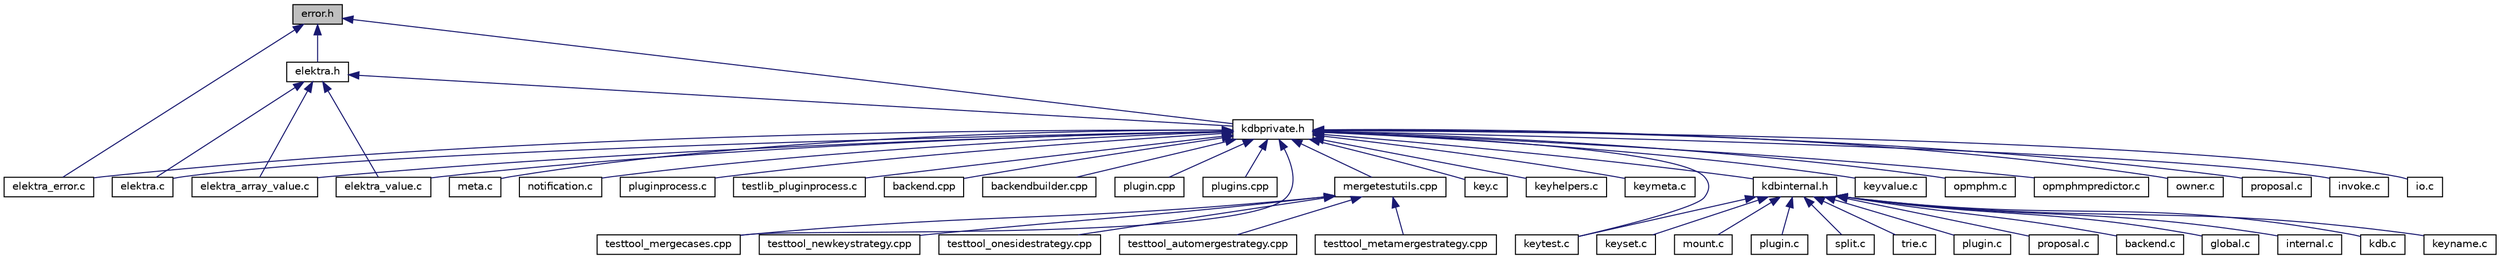 digraph "error.h"
{
 // LATEX_PDF_SIZE
  edge [fontname="Helvetica",fontsize="10",labelfontname="Helvetica",labelfontsize="10"];
  node [fontname="Helvetica",fontsize="10",shape=record];
  Node1 [label="error.h",height=0.2,width=0.4,color="black", fillcolor="grey75", style="filled", fontcolor="black",tooltip="Elektra error."];
  Node1 -> Node2 [dir="back",color="midnightblue",fontsize="10",style="solid"];
  Node2 [label="elektra_error.c",height=0.2,width=0.4,color="black", fillcolor="white", style="filled",URL="$elektra__error_8c.html",tooltip="Elektra error codes."];
  Node1 -> Node3 [dir="back",color="midnightblue",fontsize="10",style="solid"];
  Node3 [label="elektra.h",height=0.2,width=0.4,color="black", fillcolor="white", style="filled",URL="$elektra_8h.html",tooltip="Elektra High Level API."];
  Node3 -> Node4 [dir="back",color="midnightblue",fontsize="10",style="solid"];
  Node4 [label="elektra.c",height=0.2,width=0.4,color="black", fillcolor="white", style="filled",URL="$elektra_8c.html",tooltip="Elektra High Level API."];
  Node3 -> Node5 [dir="back",color="midnightblue",fontsize="10",style="solid"];
  Node5 [label="elektra_array_value.c",height=0.2,width=0.4,color="black", fillcolor="white", style="filled",URL="$elektra__array__value_8c.html",tooltip="Elektra High Level API."];
  Node3 -> Node6 [dir="back",color="midnightblue",fontsize="10",style="solid"];
  Node6 [label="elektra_value.c",height=0.2,width=0.4,color="black", fillcolor="white", style="filled",URL="$elektra__value_8c.html",tooltip="Elektra High Level API."];
  Node3 -> Node7 [dir="back",color="midnightblue",fontsize="10",style="solid"];
  Node7 [label="kdbprivate.h",height=0.2,width=0.4,color="black", fillcolor="white", style="filled",URL="$kdbprivate_8h.html",tooltip="Private declarations."];
  Node7 -> Node8 [dir="back",color="midnightblue",fontsize="10",style="solid"];
  Node8 [label="key.c",height=0.2,width=0.4,color="black", fillcolor="white", style="filled",URL="$key_8c.html",tooltip="Methods for Key manipulation."];
  Node7 -> Node9 [dir="back",color="midnightblue",fontsize="10",style="solid"];
  Node9 [label="keyhelpers.c",height=0.2,width=0.4,color="black", fillcolor="white", style="filled",URL="$keyhelpers_8c.html",tooltip="Helpers for key manipulation."];
  Node7 -> Node10 [dir="back",color="midnightblue",fontsize="10",style="solid"];
  Node10 [label="keymeta.c",height=0.2,width=0.4,color="black", fillcolor="white", style="filled",URL="$keymeta_8c.html",tooltip="Methods to do various operations on Key metadata."];
  Node7 -> Node11 [dir="back",color="midnightblue",fontsize="10",style="solid"];
  Node11 [label="keytest.c",height=0.2,width=0.4,color="black", fillcolor="white", style="filled",URL="$keytest_8c.html",tooltip="Methods for making tests."];
  Node7 -> Node12 [dir="back",color="midnightblue",fontsize="10",style="solid"];
  Node12 [label="keyvalue.c",height=0.2,width=0.4,color="black", fillcolor="white", style="filled",URL="$keyvalue_8c.html",tooltip="Methods for Key value manipulation."];
  Node7 -> Node13 [dir="back",color="midnightblue",fontsize="10",style="solid"];
  Node13 [label="opmphm.c",height=0.2,width=0.4,color="black", fillcolor="white", style="filled",URL="$opmphm_8c.html",tooltip="The Order Preserving Minimal Perfect Hash Map."];
  Node7 -> Node14 [dir="back",color="midnightblue",fontsize="10",style="solid"];
  Node14 [label="opmphmpredictor.c",height=0.2,width=0.4,color="black", fillcolor="white", style="filled",URL="$opmphmpredictor_8c.html",tooltip="The Order Preserving Minimal Perfect Hash Map Predictor."];
  Node7 -> Node15 [dir="back",color="midnightblue",fontsize="10",style="solid"];
  Node15 [label="owner.c",height=0.2,width=0.4,color="black", fillcolor="white", style="filled",URL="$owner_8c.html",tooltip="Obsolete owner methods."];
  Node7 -> Node16 [dir="back",color="midnightblue",fontsize="10",style="solid"];
  Node16 [label="proposal.c",height=0.2,width=0.4,color="black", fillcolor="white", style="filled",URL="$elektra_2proposal_8c.html",tooltip="Implementation of proposed API enhancements."];
  Node7 -> Node4 [dir="back",color="midnightblue",fontsize="10",style="solid"];
  Node7 -> Node5 [dir="back",color="midnightblue",fontsize="10",style="solid"];
  Node7 -> Node2 [dir="back",color="midnightblue",fontsize="10",style="solid"];
  Node7 -> Node6 [dir="back",color="midnightblue",fontsize="10",style="solid"];
  Node7 -> Node17 [dir="back",color="midnightblue",fontsize="10",style="solid"];
  Node17 [label="invoke.c",height=0.2,width=0.4,color="black", fillcolor="white", style="filled",URL="$invoke_8c.html",tooltip="Library for invoking exported plugin functions."];
  Node7 -> Node18 [dir="back",color="midnightblue",fontsize="10",style="solid"];
  Node18 [label="io.c",height=0.2,width=0.4,color="black", fillcolor="white", style="filled",URL="$io_8c.html",tooltip="Implementation of I/O functions as defined in kdbio.h."];
  Node7 -> Node19 [dir="back",color="midnightblue",fontsize="10",style="solid"];
  Node19 [label="meta.c",height=0.2,width=0.4,color="black", fillcolor="white", style="filled",URL="$meta_8c.html",tooltip="Methods for metadata manipulation."];
  Node7 -> Node20 [dir="back",color="midnightblue",fontsize="10",style="solid"];
  Node20 [label="notification.c",height=0.2,width=0.4,color="black", fillcolor="white", style="filled",URL="$notification_8c.html",tooltip="Implementation of notification functions as defined in kdbnotification.h."];
  Node7 -> Node21 [dir="back",color="midnightblue",fontsize="10",style="solid"];
  Node21 [label="pluginprocess.c",height=0.2,width=0.4,color="black", fillcolor="white", style="filled",URL="$pluginprocess_8c.html",tooltip="Source for the pluginprocess library."];
  Node7 -> Node22 [dir="back",color="midnightblue",fontsize="10",style="solid"];
  Node22 [label="testlib_pluginprocess.c",height=0.2,width=0.4,color="black", fillcolor="white", style="filled",URL="$testlib__pluginprocess_8c.html",tooltip="Tests for pluginprocess library."];
  Node7 -> Node23 [dir="back",color="midnightblue",fontsize="10",style="solid"];
  Node23 [label="backend.cpp",height=0.2,width=0.4,color="black", fillcolor="white", style="filled",URL="$src_2backend_8cpp.html",tooltip="Implementation of backend."];
  Node7 -> Node24 [dir="back",color="midnightblue",fontsize="10",style="solid"];
  Node24 [label="backendbuilder.cpp",height=0.2,width=0.4,color="black", fillcolor="white", style="filled",URL="$backendbuilder_8cpp.html",tooltip="Implementation of backend builder."];
  Node7 -> Node25 [dir="back",color="midnightblue",fontsize="10",style="solid"];
  Node25 [label="plugin.cpp",height=0.2,width=0.4,color="black", fillcolor="white", style="filled",URL="$plugin_8cpp.html",tooltip="Implementation of plugin."];
  Node7 -> Node26 [dir="back",color="midnightblue",fontsize="10",style="solid"];
  Node26 [label="plugins.cpp",height=0.2,width=0.4,color="black", fillcolor="white", style="filled",URL="$plugins_8cpp.html",tooltip="Implementation of set/get/error plugins."];
  Node7 -> Node27 [dir="back",color="midnightblue",fontsize="10",style="solid"];
  Node27 [label="mergetestutils.cpp",height=0.2,width=0.4,color="black", fillcolor="white", style="filled",URL="$mergetestutils_8cpp.html",tooltip="Implements a helper class for merge related tests."];
  Node27 -> Node28 [dir="back",color="midnightblue",fontsize="10",style="solid"];
  Node28 [label="testtool_automergestrategy.cpp",height=0.2,width=0.4,color="black", fillcolor="white", style="filled",URL="$testtool__automergestrategy_8cpp.html",tooltip="Tests for the AutoMergeStrategy."];
  Node27 -> Node29 [dir="back",color="midnightblue",fontsize="10",style="solid"];
  Node29 [label="testtool_mergecases.cpp",height=0.2,width=0.4,color="black", fillcolor="white", style="filled",URL="$testtool__mergecases_8cpp.html",tooltip="Tests for the ThreeWayMerge."];
  Node27 -> Node30 [dir="back",color="midnightblue",fontsize="10",style="solid"];
  Node30 [label="testtool_metamergestrategy.cpp",height=0.2,width=0.4,color="black", fillcolor="white", style="filled",URL="$testtool__metamergestrategy_8cpp.html",tooltip="Tests for the MetaMergeStrategy."];
  Node27 -> Node31 [dir="back",color="midnightblue",fontsize="10",style="solid"];
  Node31 [label="testtool_newkeystrategy.cpp",height=0.2,width=0.4,color="black", fillcolor="white", style="filled",URL="$testtool__newkeystrategy_8cpp.html",tooltip="Tests for the NewKeyStrategy."];
  Node27 -> Node32 [dir="back",color="midnightblue",fontsize="10",style="solid"];
  Node32 [label="testtool_onesidestrategy.cpp",height=0.2,width=0.4,color="black", fillcolor="white", style="filled",URL="$testtool__onesidestrategy_8cpp.html",tooltip="Tests for the OneSideStrategy."];
  Node7 -> Node29 [dir="back",color="midnightblue",fontsize="10",style="solid"];
  Node7 -> Node33 [dir="back",color="midnightblue",fontsize="10",style="solid"];
  Node33 [label="kdbinternal.h",height=0.2,width=0.4,color="black", fillcolor="white", style="filled",URL="$kdbinternal_8h.html",tooltip="Includes most internal header files."];
  Node33 -> Node34 [dir="back",color="midnightblue",fontsize="10",style="solid"];
  Node34 [label="backend.c",height=0.2,width=0.4,color="black", fillcolor="white", style="filled",URL="$backend_8c.html",tooltip="Everything related to a backend."];
  Node33 -> Node35 [dir="back",color="midnightblue",fontsize="10",style="solid"];
  Node35 [label="global.c",height=0.2,width=0.4,color="black", fillcolor="white", style="filled",URL="$global_8c.html",tooltip="Helpers for global plugins."];
  Node33 -> Node36 [dir="back",color="midnightblue",fontsize="10",style="solid"];
  Node36 [label="internal.c",height=0.2,width=0.4,color="black", fillcolor="white", style="filled",URL="$internal_8c.html",tooltip="Internal methods for Elektra."];
  Node33 -> Node37 [dir="back",color="midnightblue",fontsize="10",style="solid"];
  Node37 [label="kdb.c",height=0.2,width=0.4,color="black", fillcolor="white", style="filled",URL="$kdb_8c.html",tooltip="Low level functions for access the Key Database."];
  Node33 -> Node38 [dir="back",color="midnightblue",fontsize="10",style="solid"];
  Node38 [label="keyname.c",height=0.2,width=0.4,color="black", fillcolor="white", style="filled",URL="$elektra_2keyname_8c.html",tooltip="Methods for Key name manipulation."];
  Node33 -> Node39 [dir="back",color="midnightblue",fontsize="10",style="solid"];
  Node39 [label="keyset.c",height=0.2,width=0.4,color="black", fillcolor="white", style="filled",URL="$keyset_8c.html",tooltip="Methods for key sets."];
  Node33 -> Node11 [dir="back",color="midnightblue",fontsize="10",style="solid"];
  Node33 -> Node40 [dir="back",color="midnightblue",fontsize="10",style="solid"];
  Node40 [label="mount.c",height=0.2,width=0.4,color="black", fillcolor="white", style="filled",URL="$mount_8c.html",tooltip="Internals of mount functionality."];
  Node33 -> Node41 [dir="back",color="midnightblue",fontsize="10",style="solid"];
  Node41 [label="plugin.c",height=0.2,width=0.4,color="black", fillcolor="white", style="filled",URL="$elektra_2plugin_8c.html",tooltip="Interna of plugin functionality."];
  Node33 -> Node42 [dir="back",color="midnightblue",fontsize="10",style="solid"];
  Node42 [label="split.c",height=0.2,width=0.4,color="black", fillcolor="white", style="filled",URL="$split_8c.html",tooltip="Interna of splitting functionality."];
  Node33 -> Node43 [dir="back",color="midnightblue",fontsize="10",style="solid"];
  Node43 [label="trie.c",height=0.2,width=0.4,color="black", fillcolor="white", style="filled",URL="$trie_8c.html",tooltip="Interna of trie functionality."];
  Node33 -> Node44 [dir="back",color="midnightblue",fontsize="10",style="solid"];
  Node44 [label="plugin.c",height=0.2,width=0.4,color="black", fillcolor="white", style="filled",URL="$plugin_2plugin_8c.html",tooltip="Access plugin handle."];
  Node33 -> Node45 [dir="back",color="midnightblue",fontsize="10",style="solid"];
  Node45 [label="proposal.c",height=0.2,width=0.4,color="black", fillcolor="white", style="filled",URL="$proposal_2proposal_8c.html",tooltip="Implementation of proposed API enhancements."];
  Node1 -> Node7 [dir="back",color="midnightblue",fontsize="10",style="solid"];
}
